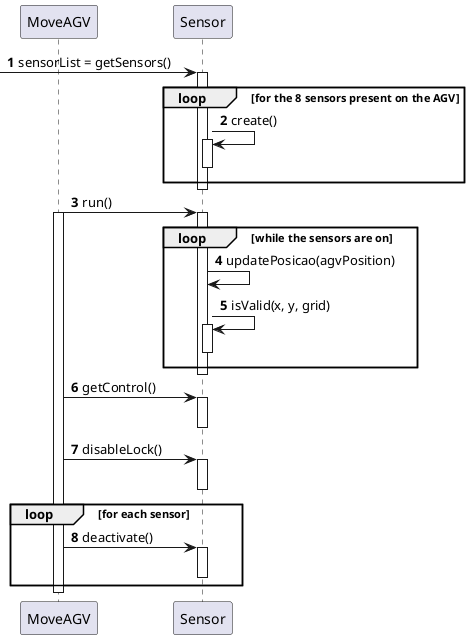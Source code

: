 @startuml
'https://plantuml.com/sequence-diagram

autonumber
participant MoveAGV as moveThread
participant Sensor as sensor

-> sensor : sensorList = getSensors()
activate sensor

loop for the 8 sensors present on the AGV
sensor -> sensor ++: create()
deactivate sensor
end

deactivate sensor


moveThread -> sensor : run()
activate moveThread
activate sensor

loop while the sensors are on
sensor -> sensor : updatePosicao(agvPosition)
sensor -> sensor ++: isValid(x, y, grid)

deactivate sensor
end
deactivate sensor

moveThread -> sensor ++: getControl()
deactivate sensor

moveThread -> sensor ++: disableLock()
deactivate sensor

loop for each sensor
moveThread -> sensor ++: deactivate()
deactivate sensor
end

deactivate moveThread

@enduml